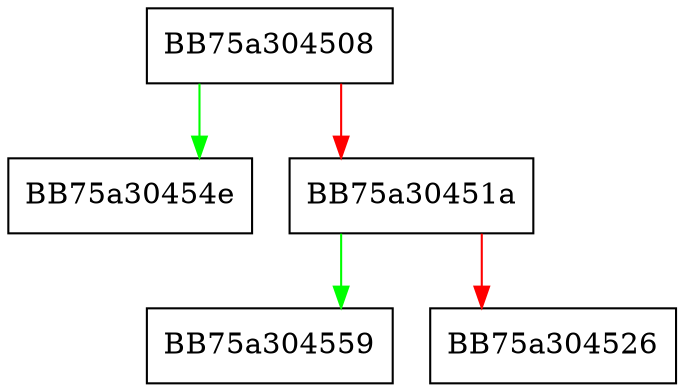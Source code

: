digraph make_op_const_ptr {
  node [shape="box"];
  graph [splines=ortho];
  BB75a304508 -> BB75a30454e [color="green"];
  BB75a304508 -> BB75a30451a [color="red"];
  BB75a30451a -> BB75a304559 [color="green"];
  BB75a30451a -> BB75a304526 [color="red"];
}